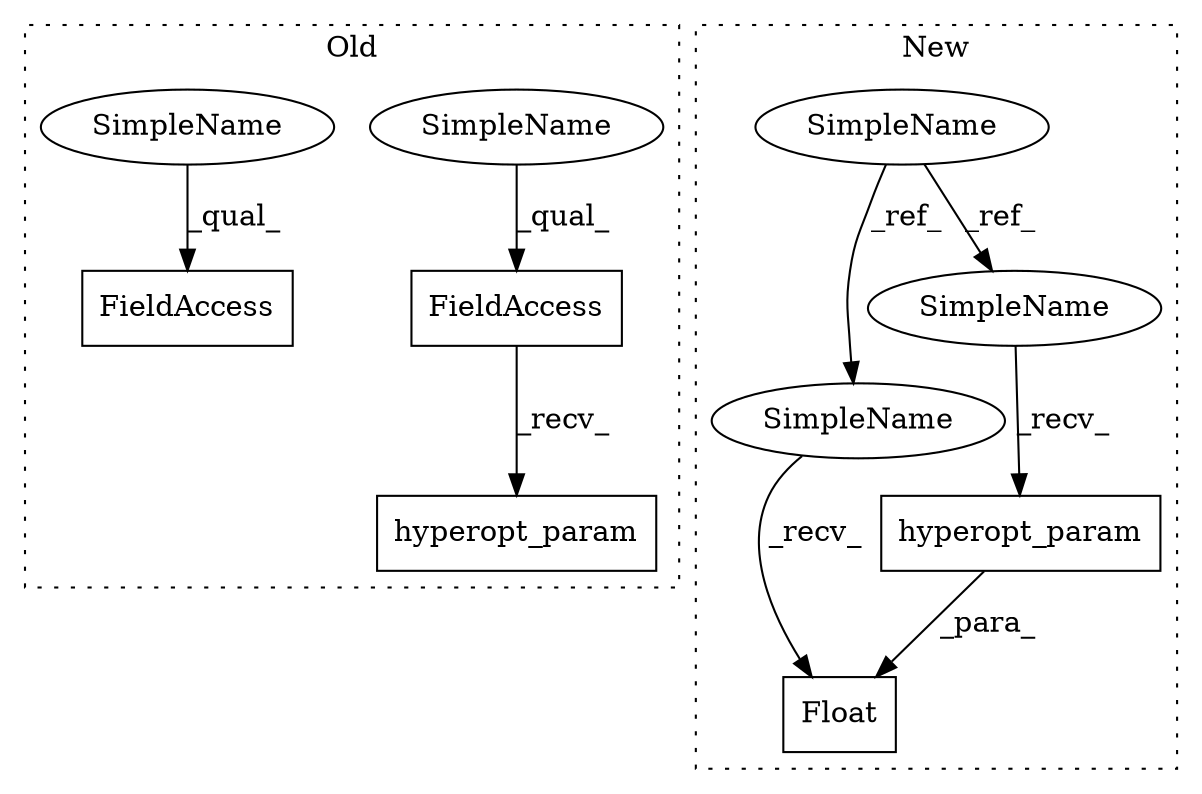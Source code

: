 digraph G {
subgraph cluster0 {
1 [label="hyperopt_param" a="32" s="806,858" l="15,1" shape="box"];
4 [label="FieldAccess" a="22" s="795" l="10" shape="box"];
6 [label="FieldAccess" a="22" s="827" l="10" shape="box"];
9 [label="SimpleName" a="42" s="795" l="4" shape="ellipse"];
10 [label="SimpleName" a="42" s="827" l="4" shape="ellipse"];
label = "Old";
style="dotted";
}
subgraph cluster1 {
2 [label="hyperopt_param" a="32" s="811,858" l="15,1" shape="box"];
3 [label="Float" a="32" s="799,859" l="6,1" shape="box"];
5 [label="SimpleName" a="42" s="681" l="5" shape="ellipse"];
7 [label="SimpleName" a="42" s="793" l="5" shape="ellipse"];
8 [label="SimpleName" a="42" s="805" l="5" shape="ellipse"];
label = "New";
style="dotted";
}
2 -> 3 [label="_para_"];
4 -> 1 [label="_recv_"];
5 -> 8 [label="_ref_"];
5 -> 7 [label="_ref_"];
7 -> 3 [label="_recv_"];
8 -> 2 [label="_recv_"];
9 -> 4 [label="_qual_"];
10 -> 6 [label="_qual_"];
}